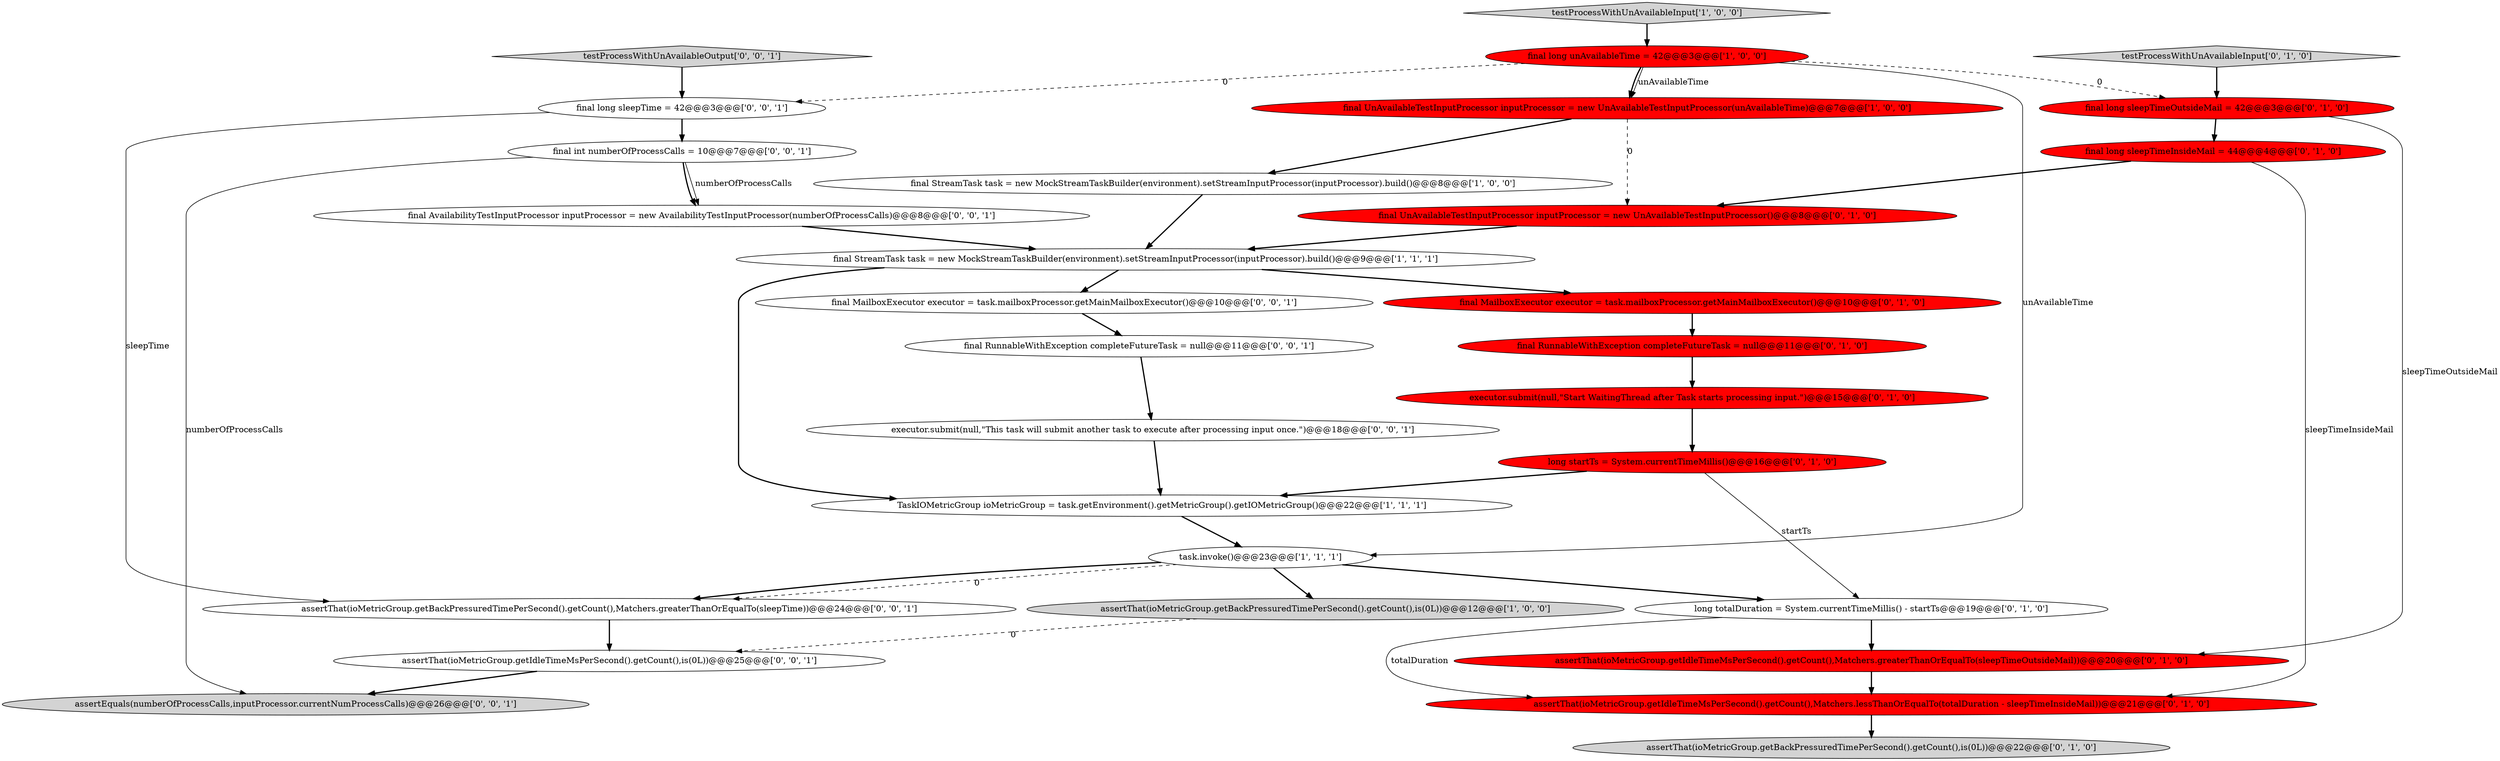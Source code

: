 digraph {
2 [style = filled, label = "task.invoke()@@@23@@@['1', '1', '1']", fillcolor = white, shape = ellipse image = "AAA0AAABBB1BBB"];
9 [style = filled, label = "long totalDuration = System.currentTimeMillis() - startTs@@@19@@@['0', '1', '0']", fillcolor = white, shape = ellipse image = "AAA0AAABBB2BBB"];
4 [style = filled, label = "TaskIOMetricGroup ioMetricGroup = task.getEnvironment().getMetricGroup().getIOMetricGroup()@@@22@@@['1', '1', '1']", fillcolor = white, shape = ellipse image = "AAA0AAABBB1BBB"];
15 [style = filled, label = "final RunnableWithException completeFutureTask = null@@@11@@@['0', '1', '0']", fillcolor = red, shape = ellipse image = "AAA1AAABBB2BBB"];
8 [style = filled, label = "assertThat(ioMetricGroup.getIdleTimeMsPerSecond().getCount(),Matchers.greaterThanOrEqualTo(sleepTimeOutsideMail))@@@20@@@['0', '1', '0']", fillcolor = red, shape = ellipse image = "AAA1AAABBB2BBB"];
3 [style = filled, label = "final UnAvailableTestInputProcessor inputProcessor = new UnAvailableTestInputProcessor(unAvailableTime)@@@7@@@['1', '0', '0']", fillcolor = red, shape = ellipse image = "AAA1AAABBB1BBB"];
26 [style = filled, label = "final AvailabilityTestInputProcessor inputProcessor = new AvailabilityTestInputProcessor(numberOfProcessCalls)@@@8@@@['0', '0', '1']", fillcolor = white, shape = ellipse image = "AAA0AAABBB3BBB"];
10 [style = filled, label = "executor.submit(null,\"Start WaitingThread after Task starts processing input.\")@@@15@@@['0', '1', '0']", fillcolor = red, shape = ellipse image = "AAA1AAABBB2BBB"];
17 [style = filled, label = "assertThat(ioMetricGroup.getBackPressuredTimePerSecond().getCount(),is(0L))@@@22@@@['0', '1', '0']", fillcolor = lightgray, shape = ellipse image = "AAA0AAABBB2BBB"];
14 [style = filled, label = "final long sleepTimeOutsideMail = 42@@@3@@@['0', '1', '0']", fillcolor = red, shape = ellipse image = "AAA1AAABBB2BBB"];
28 [style = filled, label = "testProcessWithUnAvailableOutput['0', '0', '1']", fillcolor = lightgray, shape = diamond image = "AAA0AAABBB3BBB"];
5 [style = filled, label = "final long unAvailableTime = 42@@@3@@@['1', '0', '0']", fillcolor = red, shape = ellipse image = "AAA1AAABBB1BBB"];
16 [style = filled, label = "final UnAvailableTestInputProcessor inputProcessor = new UnAvailableTestInputProcessor()@@@8@@@['0', '1', '0']", fillcolor = red, shape = ellipse image = "AAA1AAABBB2BBB"];
6 [style = filled, label = "final StreamTask task = new MockStreamTaskBuilder(environment).setStreamInputProcessor(inputProcessor).build()@@@8@@@['1', '0', '0']", fillcolor = white, shape = ellipse image = "AAA0AAABBB1BBB"];
7 [style = filled, label = "testProcessWithUnAvailableInput['1', '0', '0']", fillcolor = lightgray, shape = diamond image = "AAA0AAABBB1BBB"];
23 [style = filled, label = "final int numberOfProcessCalls = 10@@@7@@@['0', '0', '1']", fillcolor = white, shape = ellipse image = "AAA0AAABBB3BBB"];
25 [style = filled, label = "final MailboxExecutor executor = task.mailboxProcessor.getMainMailboxExecutor()@@@10@@@['0', '0', '1']", fillcolor = white, shape = ellipse image = "AAA0AAABBB3BBB"];
11 [style = filled, label = "final long sleepTimeInsideMail = 44@@@4@@@['0', '1', '0']", fillcolor = red, shape = ellipse image = "AAA1AAABBB2BBB"];
29 [style = filled, label = "assertThat(ioMetricGroup.getBackPressuredTimePerSecond().getCount(),Matchers.greaterThanOrEqualTo(sleepTime))@@@24@@@['0', '0', '1']", fillcolor = white, shape = ellipse image = "AAA0AAABBB3BBB"];
0 [style = filled, label = "final StreamTask task = new MockStreamTaskBuilder(environment).setStreamInputProcessor(inputProcessor).build()@@@9@@@['1', '1', '1']", fillcolor = white, shape = ellipse image = "AAA0AAABBB1BBB"];
22 [style = filled, label = "executor.submit(null,\"This task will submit another task to execute after processing input once.\")@@@18@@@['0', '0', '1']", fillcolor = white, shape = ellipse image = "AAA0AAABBB3BBB"];
12 [style = filled, label = "long startTs = System.currentTimeMillis()@@@16@@@['0', '1', '0']", fillcolor = red, shape = ellipse image = "AAA1AAABBB2BBB"];
1 [style = filled, label = "assertThat(ioMetricGroup.getBackPressuredTimePerSecond().getCount(),is(0L))@@@12@@@['1', '0', '0']", fillcolor = lightgray, shape = ellipse image = "AAA0AAABBB1BBB"];
27 [style = filled, label = "final RunnableWithException completeFutureTask = null@@@11@@@['0', '0', '1']", fillcolor = white, shape = ellipse image = "AAA0AAABBB3BBB"];
21 [style = filled, label = "assertEquals(numberOfProcessCalls,inputProcessor.currentNumProcessCalls)@@@26@@@['0', '0', '1']", fillcolor = lightgray, shape = ellipse image = "AAA0AAABBB3BBB"];
20 [style = filled, label = "final long sleepTime = 42@@@3@@@['0', '0', '1']", fillcolor = white, shape = ellipse image = "AAA0AAABBB3BBB"];
24 [style = filled, label = "assertThat(ioMetricGroup.getIdleTimeMsPerSecond().getCount(),is(0L))@@@25@@@['0', '0', '1']", fillcolor = white, shape = ellipse image = "AAA0AAABBB3BBB"];
19 [style = filled, label = "testProcessWithUnAvailableInput['0', '1', '0']", fillcolor = lightgray, shape = diamond image = "AAA0AAABBB2BBB"];
13 [style = filled, label = "assertThat(ioMetricGroup.getIdleTimeMsPerSecond().getCount(),Matchers.lessThanOrEqualTo(totalDuration - sleepTimeInsideMail))@@@21@@@['0', '1', '0']", fillcolor = red, shape = ellipse image = "AAA1AAABBB2BBB"];
18 [style = filled, label = "final MailboxExecutor executor = task.mailboxProcessor.getMainMailboxExecutor()@@@10@@@['0', '1', '0']", fillcolor = red, shape = ellipse image = "AAA1AAABBB2BBB"];
5->3 [style = bold, label=""];
11->16 [style = bold, label=""];
5->3 [style = solid, label="unAvailableTime"];
16->0 [style = bold, label=""];
15->10 [style = bold, label=""];
5->14 [style = dashed, label="0"];
28->20 [style = bold, label=""];
2->1 [style = bold, label=""];
23->21 [style = solid, label="numberOfProcessCalls"];
18->15 [style = bold, label=""];
23->26 [style = bold, label=""];
12->9 [style = solid, label="startTs"];
3->6 [style = bold, label=""];
6->0 [style = bold, label=""];
4->2 [style = bold, label=""];
2->9 [style = bold, label=""];
20->29 [style = solid, label="sleepTime"];
9->8 [style = bold, label=""];
11->13 [style = solid, label="sleepTimeInsideMail"];
27->22 [style = bold, label=""];
5->20 [style = dashed, label="0"];
22->4 [style = bold, label=""];
25->27 [style = bold, label=""];
13->17 [style = bold, label=""];
26->0 [style = bold, label=""];
7->5 [style = bold, label=""];
19->14 [style = bold, label=""];
23->26 [style = solid, label="numberOfProcessCalls"];
20->23 [style = bold, label=""];
12->4 [style = bold, label=""];
24->21 [style = bold, label=""];
0->4 [style = bold, label=""];
10->12 [style = bold, label=""];
0->25 [style = bold, label=""];
1->24 [style = dashed, label="0"];
2->29 [style = dashed, label="0"];
0->18 [style = bold, label=""];
9->13 [style = solid, label="totalDuration"];
14->8 [style = solid, label="sleepTimeOutsideMail"];
2->29 [style = bold, label=""];
29->24 [style = bold, label=""];
5->2 [style = solid, label="unAvailableTime"];
14->11 [style = bold, label=""];
3->16 [style = dashed, label="0"];
8->13 [style = bold, label=""];
}
